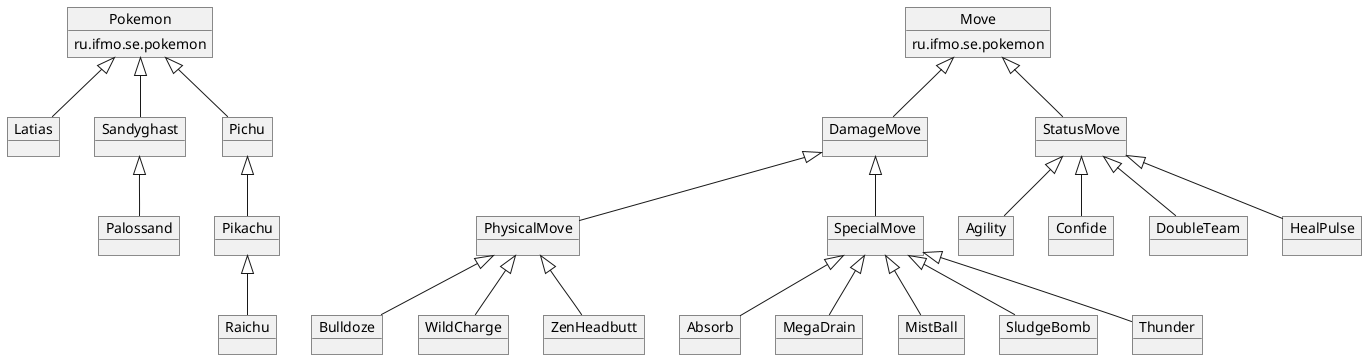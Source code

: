 @startuml
object Pokemon
Pokemon : ru.ifmo.se.pokemon

object Latias
object Sandyghast
object Palossand
object Pichu
object Pikachu
object Raichu

object Move
Move : ru.ifmo.se.pokemon
object DamageMove
object StatusMove
object PhysicalMove
object SpecialMove

object Bulldoze
object WildCharge
object ZenHeadbutt

object Agility
object Confide
object DoubleTeam
object HealPulse 

object Absorb
object MegaDrain
object MistBall
object SludgeBomb
object Thunder

PhysicalMove <|-- Bulldoze
PhysicalMove <|-- WildCharge
PhysicalMove <|-- ZenHeadbutt

SpecialMove <|-- Absorb
SpecialMove <|-- MegaDrain
SpecialMove <|-- MistBall
SpecialMove <|-- SludgeBomb
SpecialMove <|-- Thunder

StatusMove <|-- Agility
StatusMove <|-- Confide
StatusMove <|-- DoubleTeam
StatusMove <|-- HealPulse 

Move <|-- DamageMove
Move <|-- StatusMove
DamageMove <|-- PhysicalMove
DamageMove <|-- SpecialMove

Pokemon <|-- Latias
Pokemon <|-- Sandyghast
Pokemon <|-- Pichu
Sandyghast <|-- Palossand
Pichu <|-- Pikachu
Pikachu <|-- Raichu
@enduml